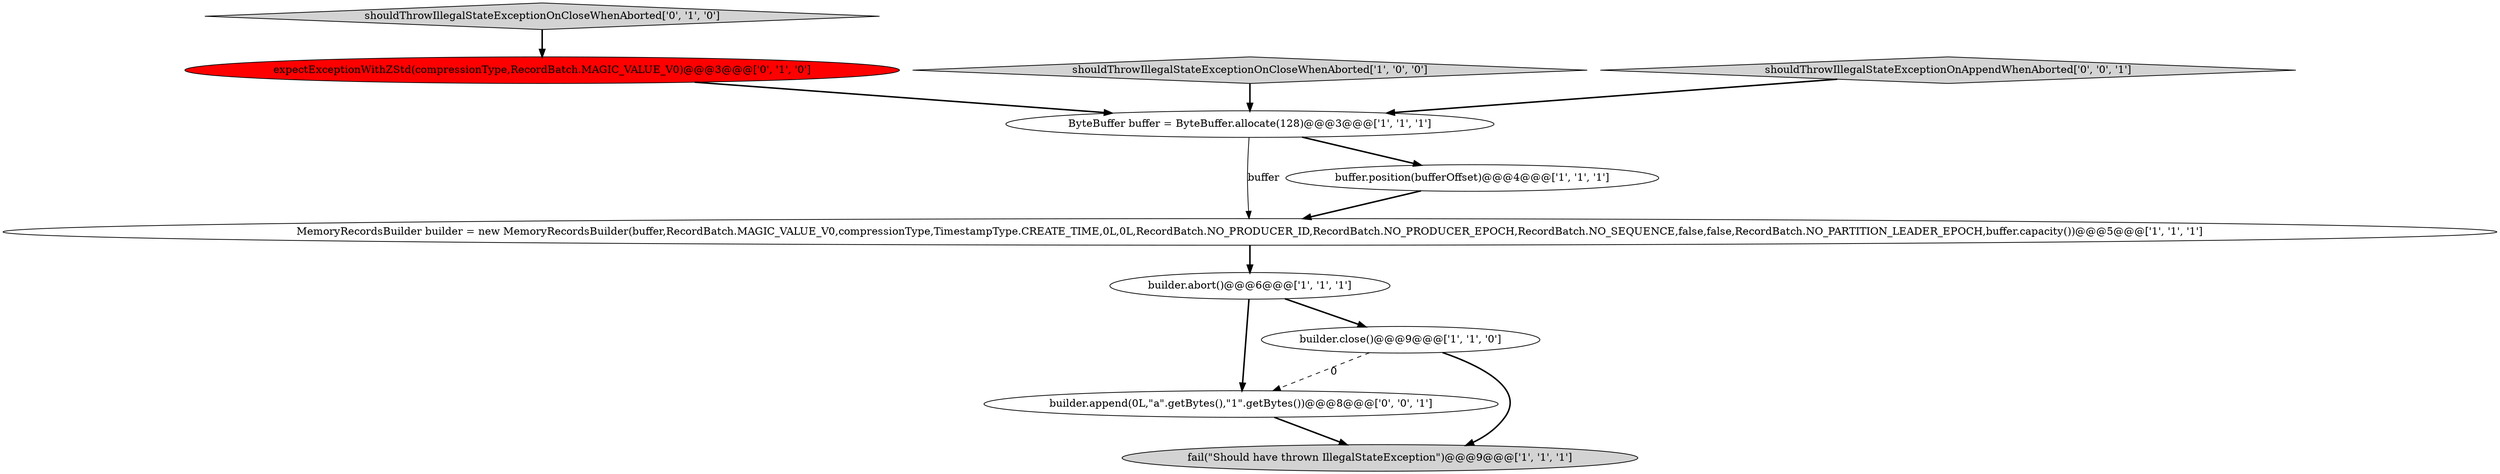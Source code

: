 digraph {
5 [style = filled, label = "fail(\"Should have thrown IllegalStateException\")@@@9@@@['1', '1', '1']", fillcolor = lightgray, shape = ellipse image = "AAA0AAABBB1BBB"];
10 [style = filled, label = "builder.append(0L,\"a\".getBytes(),\"1\".getBytes())@@@8@@@['0', '0', '1']", fillcolor = white, shape = ellipse image = "AAA0AAABBB3BBB"];
8 [style = filled, label = "expectExceptionWithZStd(compressionType,RecordBatch.MAGIC_VALUE_V0)@@@3@@@['0', '1', '0']", fillcolor = red, shape = ellipse image = "AAA1AAABBB2BBB"];
4 [style = filled, label = "shouldThrowIllegalStateExceptionOnCloseWhenAborted['1', '0', '0']", fillcolor = lightgray, shape = diamond image = "AAA0AAABBB1BBB"];
2 [style = filled, label = "builder.abort()@@@6@@@['1', '1', '1']", fillcolor = white, shape = ellipse image = "AAA0AAABBB1BBB"];
9 [style = filled, label = "shouldThrowIllegalStateExceptionOnAppendWhenAborted['0', '0', '1']", fillcolor = lightgray, shape = diamond image = "AAA0AAABBB3BBB"];
0 [style = filled, label = "builder.close()@@@9@@@['1', '1', '0']", fillcolor = white, shape = ellipse image = "AAA0AAABBB1BBB"];
1 [style = filled, label = "ByteBuffer buffer = ByteBuffer.allocate(128)@@@3@@@['1', '1', '1']", fillcolor = white, shape = ellipse image = "AAA0AAABBB1BBB"];
7 [style = filled, label = "shouldThrowIllegalStateExceptionOnCloseWhenAborted['0', '1', '0']", fillcolor = lightgray, shape = diamond image = "AAA0AAABBB2BBB"];
6 [style = filled, label = "MemoryRecordsBuilder builder = new MemoryRecordsBuilder(buffer,RecordBatch.MAGIC_VALUE_V0,compressionType,TimestampType.CREATE_TIME,0L,0L,RecordBatch.NO_PRODUCER_ID,RecordBatch.NO_PRODUCER_EPOCH,RecordBatch.NO_SEQUENCE,false,false,RecordBatch.NO_PARTITION_LEADER_EPOCH,buffer.capacity())@@@5@@@['1', '1', '1']", fillcolor = white, shape = ellipse image = "AAA0AAABBB1BBB"];
3 [style = filled, label = "buffer.position(bufferOffset)@@@4@@@['1', '1', '1']", fillcolor = white, shape = ellipse image = "AAA0AAABBB1BBB"];
1->3 [style = bold, label=""];
8->1 [style = bold, label=""];
1->6 [style = solid, label="buffer"];
3->6 [style = bold, label=""];
4->1 [style = bold, label=""];
2->0 [style = bold, label=""];
10->5 [style = bold, label=""];
9->1 [style = bold, label=""];
7->8 [style = bold, label=""];
2->10 [style = bold, label=""];
0->10 [style = dashed, label="0"];
0->5 [style = bold, label=""];
6->2 [style = bold, label=""];
}
